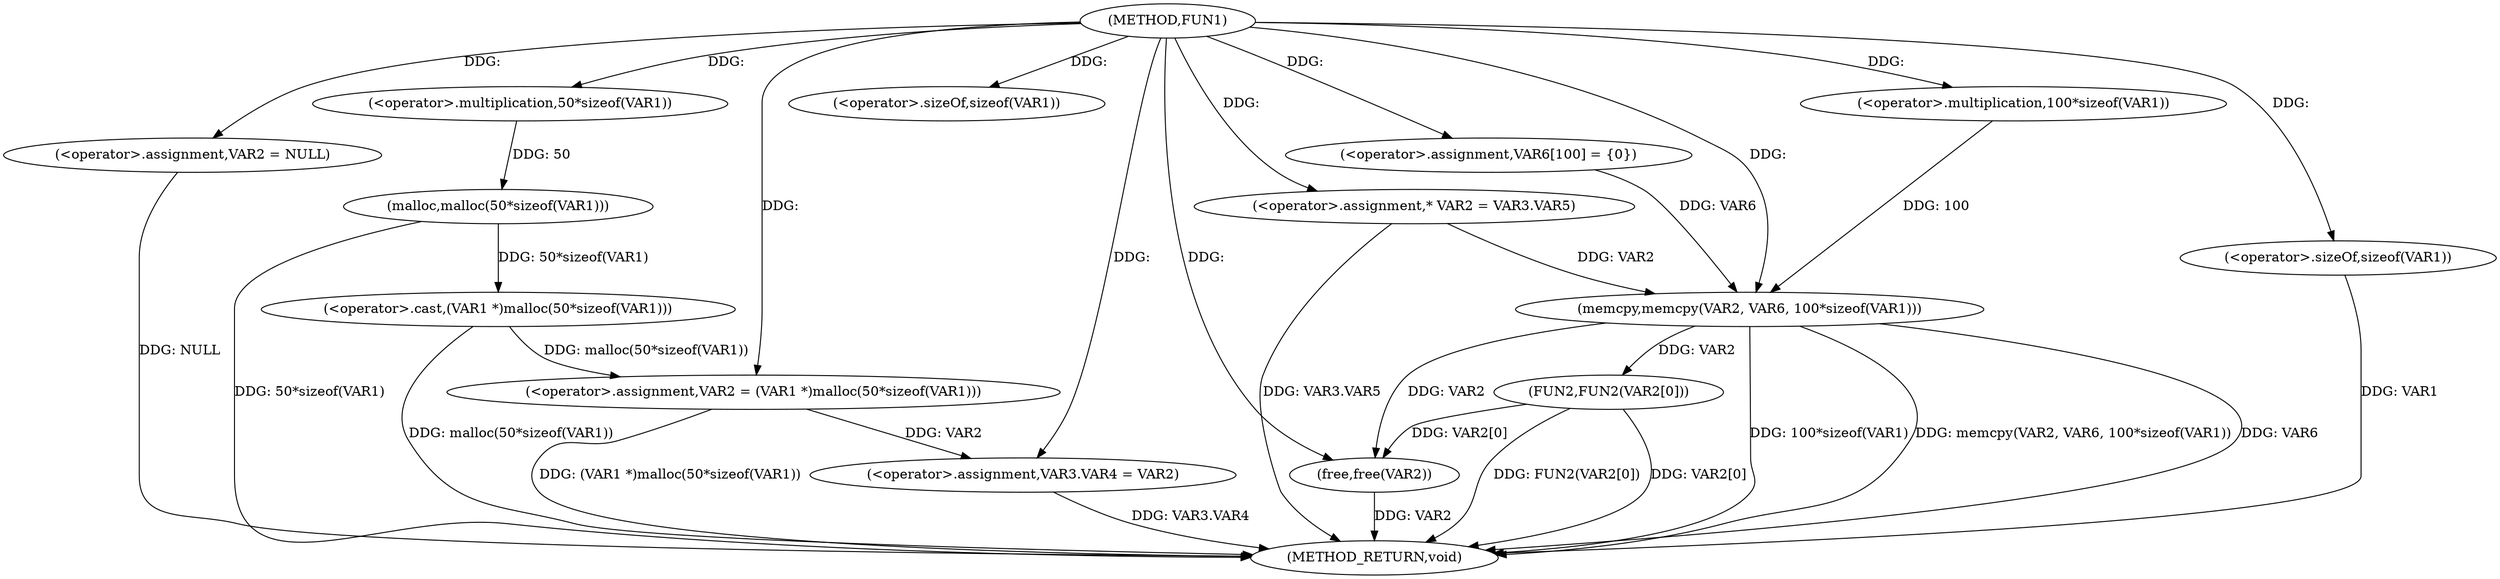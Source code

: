 digraph FUN1 {  
"1000100" [label = "(METHOD,FUN1)" ]
"1000145" [label = "(METHOD_RETURN,void)" ]
"1000104" [label = "(<operator>.assignment,VAR2 = NULL)" ]
"1000107" [label = "(<operator>.assignment,VAR2 = (VAR1 *)malloc(50*sizeof(VAR1)))" ]
"1000109" [label = "(<operator>.cast,(VAR1 *)malloc(50*sizeof(VAR1)))" ]
"1000111" [label = "(malloc,malloc(50*sizeof(VAR1)))" ]
"1000112" [label = "(<operator>.multiplication,50*sizeof(VAR1))" ]
"1000114" [label = "(<operator>.sizeOf,sizeof(VAR1))" ]
"1000116" [label = "(<operator>.assignment,VAR3.VAR4 = VAR2)" ]
"1000123" [label = "(<operator>.assignment,* VAR2 = VAR3.VAR5)" ]
"1000130" [label = "(<operator>.assignment,VAR6[100] = {0})" ]
"1000132" [label = "(memcpy,memcpy(VAR2, VAR6, 100*sizeof(VAR1)))" ]
"1000135" [label = "(<operator>.multiplication,100*sizeof(VAR1))" ]
"1000137" [label = "(<operator>.sizeOf,sizeof(VAR1))" ]
"1000139" [label = "(FUN2,FUN2(VAR2[0]))" ]
"1000143" [label = "(free,free(VAR2))" ]
  "1000116" -> "1000145"  [ label = "DDG: VAR3.VAR4"] 
  "1000123" -> "1000145"  [ label = "DDG: VAR3.VAR5"] 
  "1000139" -> "1000145"  [ label = "DDG: VAR2[0]"] 
  "1000111" -> "1000145"  [ label = "DDG: 50*sizeof(VAR1)"] 
  "1000132" -> "1000145"  [ label = "DDG: 100*sizeof(VAR1)"] 
  "1000137" -> "1000145"  [ label = "DDG: VAR1"] 
  "1000132" -> "1000145"  [ label = "DDG: memcpy(VAR2, VAR6, 100*sizeof(VAR1))"] 
  "1000139" -> "1000145"  [ label = "DDG: FUN2(VAR2[0])"] 
  "1000143" -> "1000145"  [ label = "DDG: VAR2"] 
  "1000132" -> "1000145"  [ label = "DDG: VAR6"] 
  "1000109" -> "1000145"  [ label = "DDG: malloc(50*sizeof(VAR1))"] 
  "1000104" -> "1000145"  [ label = "DDG: NULL"] 
  "1000107" -> "1000145"  [ label = "DDG: (VAR1 *)malloc(50*sizeof(VAR1))"] 
  "1000100" -> "1000104"  [ label = "DDG: "] 
  "1000109" -> "1000107"  [ label = "DDG: malloc(50*sizeof(VAR1))"] 
  "1000100" -> "1000107"  [ label = "DDG: "] 
  "1000111" -> "1000109"  [ label = "DDG: 50*sizeof(VAR1)"] 
  "1000112" -> "1000111"  [ label = "DDG: 50"] 
  "1000100" -> "1000112"  [ label = "DDG: "] 
  "1000100" -> "1000114"  [ label = "DDG: "] 
  "1000107" -> "1000116"  [ label = "DDG: VAR2"] 
  "1000100" -> "1000116"  [ label = "DDG: "] 
  "1000100" -> "1000123"  [ label = "DDG: "] 
  "1000100" -> "1000130"  [ label = "DDG: "] 
  "1000123" -> "1000132"  [ label = "DDG: VAR2"] 
  "1000100" -> "1000132"  [ label = "DDG: "] 
  "1000130" -> "1000132"  [ label = "DDG: VAR6"] 
  "1000135" -> "1000132"  [ label = "DDG: 100"] 
  "1000100" -> "1000135"  [ label = "DDG: "] 
  "1000100" -> "1000137"  [ label = "DDG: "] 
  "1000132" -> "1000139"  [ label = "DDG: VAR2"] 
  "1000139" -> "1000143"  [ label = "DDG: VAR2[0]"] 
  "1000132" -> "1000143"  [ label = "DDG: VAR2"] 
  "1000100" -> "1000143"  [ label = "DDG: "] 
}
